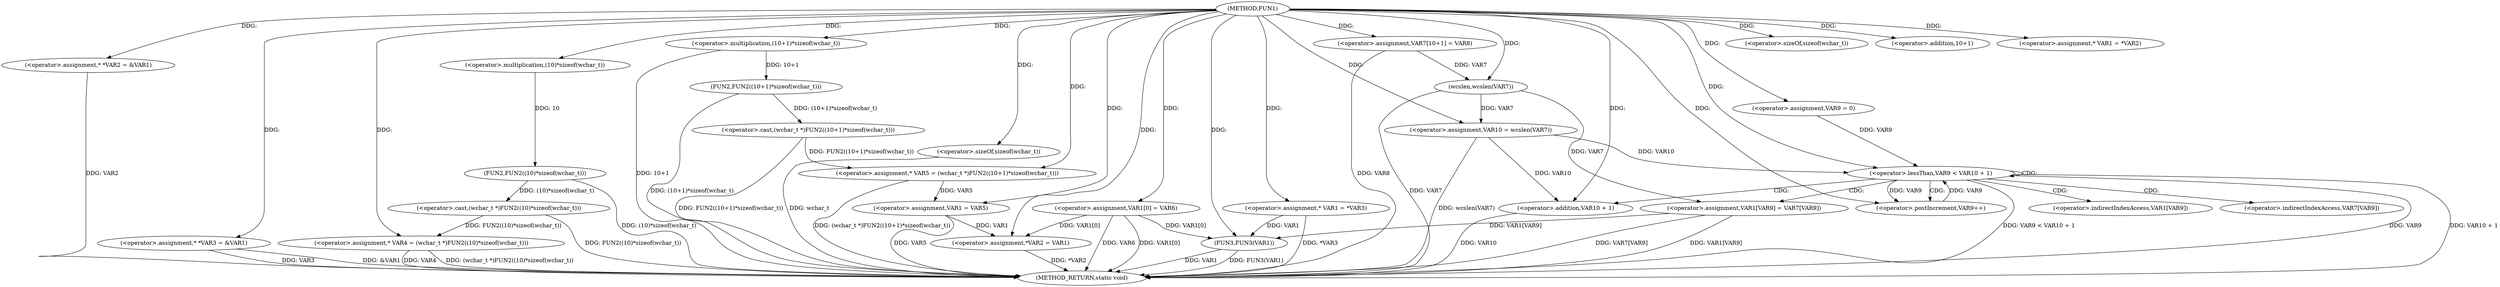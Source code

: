 digraph FUN1 {  
"1000100" [label = "(METHOD,FUN1)" ]
"1000191" [label = "(METHOD_RETURN,static void)" ]
"1000104" [label = "(<operator>.assignment,* *VAR2 = &VAR1)" ]
"1000109" [label = "(<operator>.assignment,* *VAR3 = &VAR1)" ]
"1000114" [label = "(<operator>.assignment,* VAR4 = (wchar_t *)FUN2((10)*sizeof(wchar_t)))" ]
"1000116" [label = "(<operator>.cast,(wchar_t *)FUN2((10)*sizeof(wchar_t)))" ]
"1000118" [label = "(FUN2,FUN2((10)*sizeof(wchar_t)))" ]
"1000119" [label = "(<operator>.multiplication,(10)*sizeof(wchar_t))" ]
"1000121" [label = "(<operator>.sizeOf,sizeof(wchar_t))" ]
"1000124" [label = "(<operator>.assignment,* VAR5 = (wchar_t *)FUN2((10+1)*sizeof(wchar_t)))" ]
"1000126" [label = "(<operator>.cast,(wchar_t *)FUN2((10+1)*sizeof(wchar_t)))" ]
"1000128" [label = "(FUN2,FUN2((10+1)*sizeof(wchar_t)))" ]
"1000129" [label = "(<operator>.multiplication,(10+1)*sizeof(wchar_t))" ]
"1000130" [label = "(<operator>.addition,10+1)" ]
"1000133" [label = "(<operator>.sizeOf,sizeof(wchar_t))" ]
"1000137" [label = "(<operator>.assignment,* VAR1 = *VAR2)" ]
"1000141" [label = "(<operator>.assignment,VAR1 = VAR5)" ]
"1000144" [label = "(<operator>.assignment,VAR1[0] = VAR6)" ]
"1000149" [label = "(<operator>.assignment,*VAR2 = VAR1)" ]
"1000155" [label = "(<operator>.assignment,* VAR1 = *VAR3)" ]
"1000161" [label = "(<operator>.assignment,VAR7[10+1] = VAR8)" ]
"1000166" [label = "(<operator>.assignment,VAR10 = wcslen(VAR7))" ]
"1000168" [label = "(wcslen,wcslen(VAR7))" ]
"1000171" [label = "(<operator>.assignment,VAR9 = 0)" ]
"1000174" [label = "(<operator>.lessThan,VAR9 < VAR10 + 1)" ]
"1000176" [label = "(<operator>.addition,VAR10 + 1)" ]
"1000179" [label = "(<operator>.postIncrement,VAR9++)" ]
"1000182" [label = "(<operator>.assignment,VAR1[VAR9] = VAR7[VAR9])" ]
"1000189" [label = "(FUN3,FUN3(VAR1))" ]
"1000183" [label = "(<operator>.indirectIndexAccess,VAR1[VAR9])" ]
"1000186" [label = "(<operator>.indirectIndexAccess,VAR7[VAR9])" ]
  "1000155" -> "1000191"  [ label = "DDG: *VAR3"] 
  "1000104" -> "1000191"  [ label = "DDG: VAR2"] 
  "1000114" -> "1000191"  [ label = "DDG: VAR4"] 
  "1000116" -> "1000191"  [ label = "DDG: FUN2((10)*sizeof(wchar_t))"] 
  "1000109" -> "1000191"  [ label = "DDG: VAR3"] 
  "1000126" -> "1000191"  [ label = "DDG: FUN2((10+1)*sizeof(wchar_t))"] 
  "1000118" -> "1000191"  [ label = "DDG: (10)*sizeof(wchar_t)"] 
  "1000161" -> "1000191"  [ label = "DDG: VAR8"] 
  "1000166" -> "1000191"  [ label = "DDG: wcslen(VAR7)"] 
  "1000129" -> "1000191"  [ label = "DDG: 10+1"] 
  "1000182" -> "1000191"  [ label = "DDG: VAR7[VAR9]"] 
  "1000124" -> "1000191"  [ label = "DDG: (wchar_t *)FUN2((10+1)*sizeof(wchar_t))"] 
  "1000168" -> "1000191"  [ label = "DDG: VAR7"] 
  "1000189" -> "1000191"  [ label = "DDG: VAR1"] 
  "1000189" -> "1000191"  [ label = "DDG: FUN3(VAR1)"] 
  "1000128" -> "1000191"  [ label = "DDG: (10+1)*sizeof(wchar_t)"] 
  "1000133" -> "1000191"  [ label = "DDG: wchar_t"] 
  "1000144" -> "1000191"  [ label = "DDG: VAR6"] 
  "1000174" -> "1000191"  [ label = "DDG: VAR10 + 1"] 
  "1000141" -> "1000191"  [ label = "DDG: VAR5"] 
  "1000144" -> "1000191"  [ label = "DDG: VAR1[0]"] 
  "1000176" -> "1000191"  [ label = "DDG: VAR10"] 
  "1000149" -> "1000191"  [ label = "DDG: *VAR2"] 
  "1000114" -> "1000191"  [ label = "DDG: (wchar_t *)FUN2((10)*sizeof(wchar_t))"] 
  "1000182" -> "1000191"  [ label = "DDG: VAR1[VAR9]"] 
  "1000109" -> "1000191"  [ label = "DDG: &VAR1"] 
  "1000174" -> "1000191"  [ label = "DDG: VAR9 < VAR10 + 1"] 
  "1000174" -> "1000191"  [ label = "DDG: VAR9"] 
  "1000100" -> "1000104"  [ label = "DDG: "] 
  "1000100" -> "1000109"  [ label = "DDG: "] 
  "1000116" -> "1000114"  [ label = "DDG: FUN2((10)*sizeof(wchar_t))"] 
  "1000100" -> "1000114"  [ label = "DDG: "] 
  "1000118" -> "1000116"  [ label = "DDG: (10)*sizeof(wchar_t)"] 
  "1000119" -> "1000118"  [ label = "DDG: 10"] 
  "1000100" -> "1000119"  [ label = "DDG: "] 
  "1000100" -> "1000121"  [ label = "DDG: "] 
  "1000126" -> "1000124"  [ label = "DDG: FUN2((10+1)*sizeof(wchar_t))"] 
  "1000100" -> "1000124"  [ label = "DDG: "] 
  "1000128" -> "1000126"  [ label = "DDG: (10+1)*sizeof(wchar_t)"] 
  "1000129" -> "1000128"  [ label = "DDG: 10+1"] 
  "1000100" -> "1000129"  [ label = "DDG: "] 
  "1000100" -> "1000130"  [ label = "DDG: "] 
  "1000100" -> "1000133"  [ label = "DDG: "] 
  "1000100" -> "1000137"  [ label = "DDG: "] 
  "1000124" -> "1000141"  [ label = "DDG: VAR5"] 
  "1000100" -> "1000141"  [ label = "DDG: "] 
  "1000100" -> "1000144"  [ label = "DDG: "] 
  "1000141" -> "1000149"  [ label = "DDG: VAR1"] 
  "1000144" -> "1000149"  [ label = "DDG: VAR1[0]"] 
  "1000100" -> "1000149"  [ label = "DDG: "] 
  "1000100" -> "1000155"  [ label = "DDG: "] 
  "1000100" -> "1000161"  [ label = "DDG: "] 
  "1000168" -> "1000166"  [ label = "DDG: VAR7"] 
  "1000100" -> "1000166"  [ label = "DDG: "] 
  "1000161" -> "1000168"  [ label = "DDG: VAR7"] 
  "1000100" -> "1000168"  [ label = "DDG: "] 
  "1000100" -> "1000171"  [ label = "DDG: "] 
  "1000171" -> "1000174"  [ label = "DDG: VAR9"] 
  "1000179" -> "1000174"  [ label = "DDG: VAR9"] 
  "1000100" -> "1000174"  [ label = "DDG: "] 
  "1000166" -> "1000174"  [ label = "DDG: VAR10"] 
  "1000166" -> "1000176"  [ label = "DDG: VAR10"] 
  "1000100" -> "1000176"  [ label = "DDG: "] 
  "1000174" -> "1000179"  [ label = "DDG: VAR9"] 
  "1000100" -> "1000179"  [ label = "DDG: "] 
  "1000168" -> "1000182"  [ label = "DDG: VAR7"] 
  "1000144" -> "1000189"  [ label = "DDG: VAR1[0]"] 
  "1000155" -> "1000189"  [ label = "DDG: VAR1"] 
  "1000182" -> "1000189"  [ label = "DDG: VAR1[VAR9]"] 
  "1000100" -> "1000189"  [ label = "DDG: "] 
  "1000174" -> "1000179"  [ label = "CDG: "] 
  "1000174" -> "1000182"  [ label = "CDG: "] 
  "1000174" -> "1000186"  [ label = "CDG: "] 
  "1000174" -> "1000176"  [ label = "CDG: "] 
  "1000174" -> "1000183"  [ label = "CDG: "] 
  "1000174" -> "1000174"  [ label = "CDG: "] 
}
